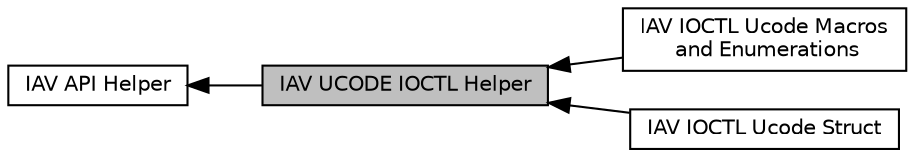 digraph "IAV UCODE IOCTL Helper"
{
  bgcolor="transparent";
  edge [fontname="Helvetica",fontsize="10",labelfontname="Helvetica",labelfontsize="10"];
  node [fontname="Helvetica",fontsize="10",shape=box];
  rankdir=LR;
  Node2 [label="IAV API Helper",height=0.2,width=0.4,color="black",URL="$d8/d1e/group__iav-helper.html",tooltip="IAV IOCTL API Structs, Enumerations and Macros."];
  Node1 [label="IAV UCODE IOCTL Helper",height=0.2,width=0.4,color="black", fillcolor="grey75", style="filled", fontcolor="black",tooltip="IAV IOCTL API Helper: Load Ucode, in file iav_ucode_ioctl.h."];
  Node4 [label="IAV IOCTL Ucode Macros\l and Enumerations",height=0.2,width=0.4,color="black",URL="$d8/d99/group__iav-ioctl-ucode-helper.html",tooltip="IAV IOCTL Load Ucode API: Macros and Enumerations."];
  Node3 [label="IAV IOCTL Ucode Struct",height=0.2,width=0.4,color="black",URL="$d2/db3/group__iav-ioctl-ucode-struct.html",tooltip="IAV IOCTL Load Ucode API: Structs used in API."];
  Node2->Node1 [shape=plaintext, dir="back", style="solid"];
  Node1->Node3 [shape=plaintext, dir="back", style="solid"];
  Node1->Node4 [shape=plaintext, dir="back", style="solid"];
}
